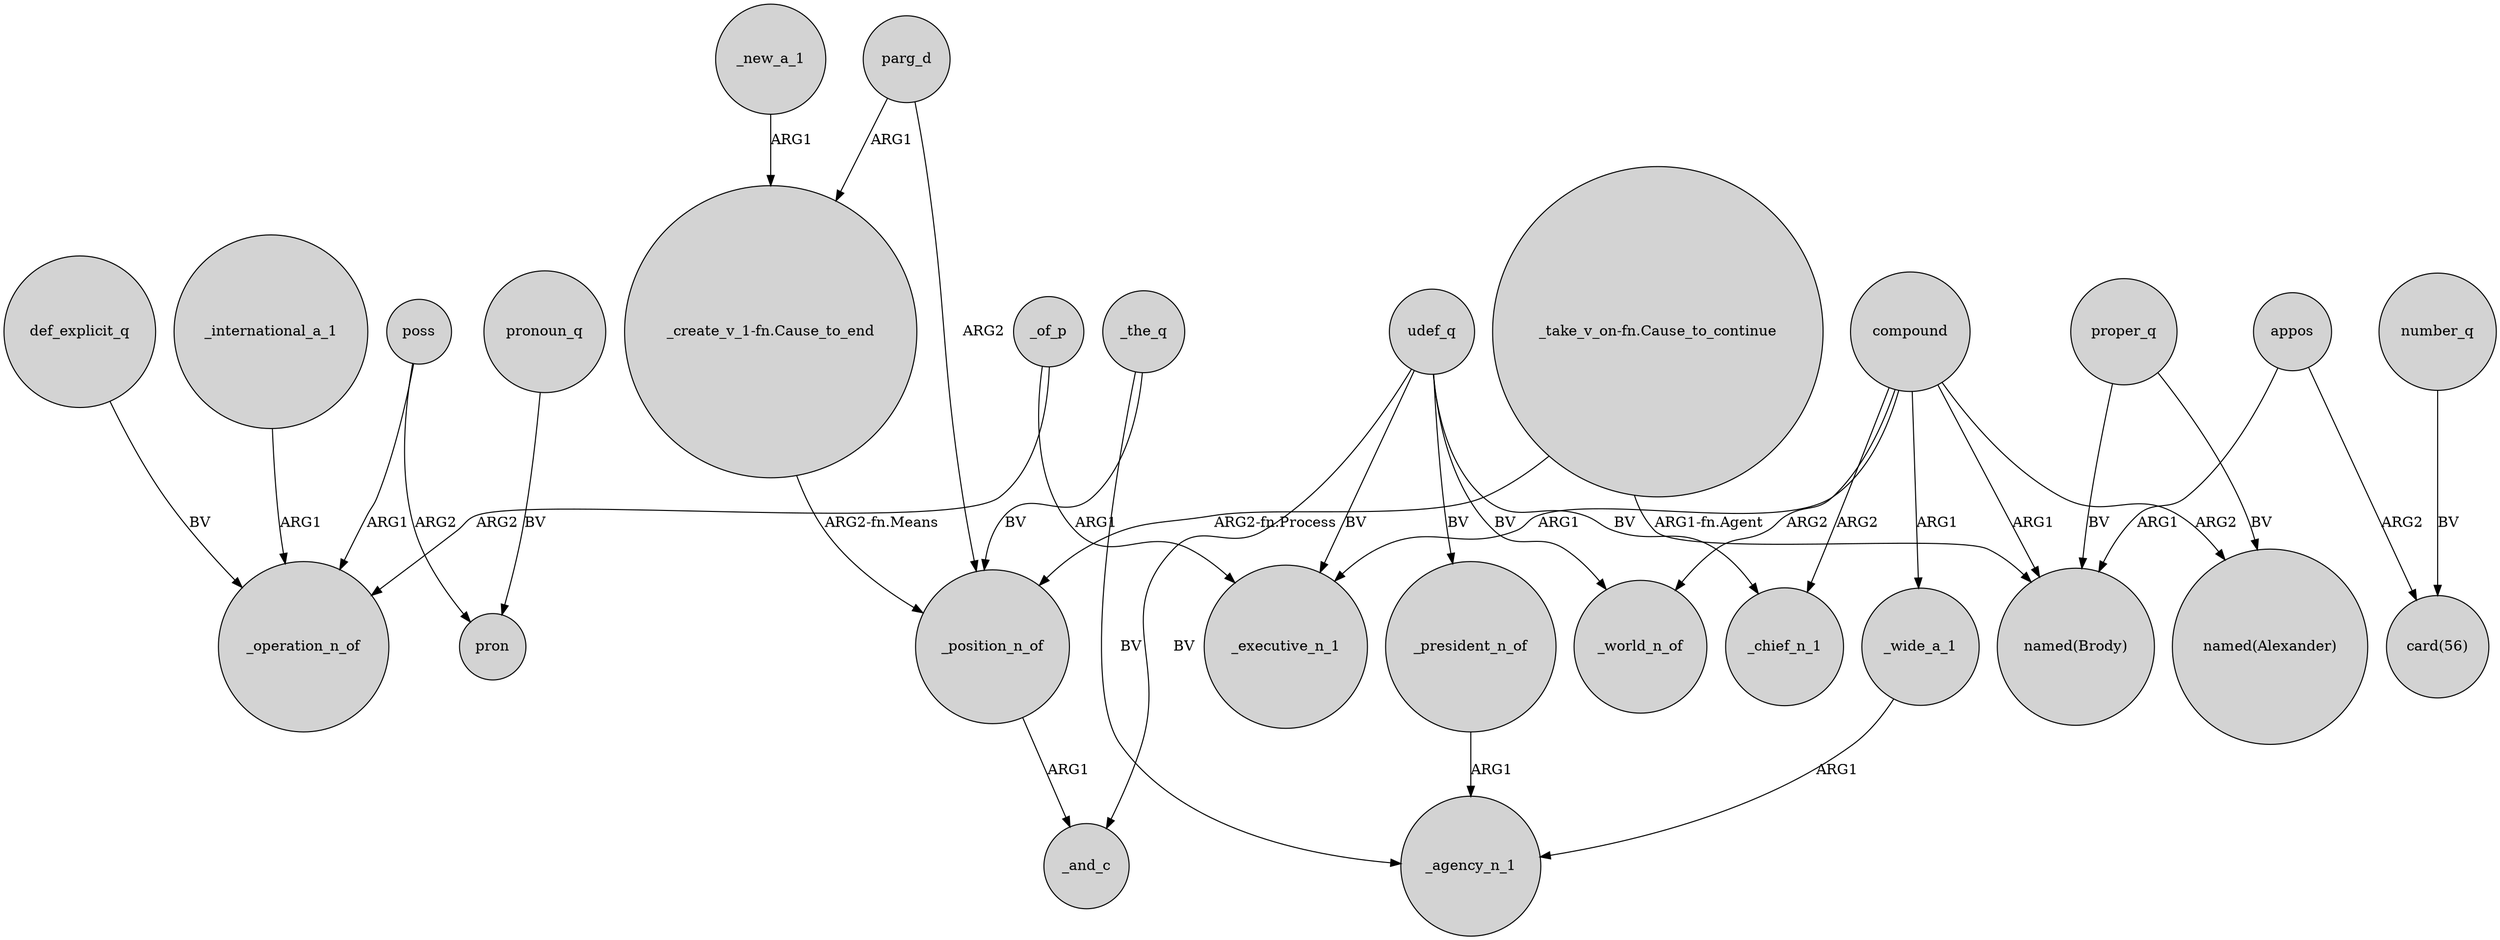 digraph {
	node [shape=circle style=filled]
	parg_d -> "_create_v_1-fn.Cause_to_end" [label=ARG1]
	appos -> "card(56)" [label=ARG2]
	_of_p -> _executive_n_1 [label=ARG1]
	parg_d -> _position_n_of [label=ARG2]
	compound -> _chief_n_1 [label=ARG2]
	_the_q -> _position_n_of [label=BV]
	_new_a_1 -> "_create_v_1-fn.Cause_to_end" [label=ARG1]
	number_q -> "card(56)" [label=BV]
	udef_q -> _world_n_of [label=BV]
	_position_n_of -> _and_c [label=ARG1]
	compound -> _wide_a_1 [label=ARG1]
	udef_q -> _chief_n_1 [label=BV]
	poss -> _operation_n_of [label=ARG1]
	_the_q -> _agency_n_1 [label=BV]
	proper_q -> "named(Alexander)" [label=BV]
	"_take_v_on-fn.Cause_to_continue" -> "named(Brody)" [label="ARG1-fn.Agent"]
	_of_p -> _operation_n_of [label=ARG2]
	udef_q -> _and_c [label=BV]
	_wide_a_1 -> _agency_n_1 [label=ARG1]
	pronoun_q -> pron [label=BV]
	udef_q -> _executive_n_1 [label=BV]
	poss -> pron [label=ARG2]
	compound -> "named(Alexander)" [label=ARG2]
	_president_n_of -> _agency_n_1 [label=ARG1]
	compound -> _executive_n_1 [label=ARG1]
	appos -> "named(Brody)" [label=ARG1]
	compound -> "named(Brody)" [label=ARG1]
	def_explicit_q -> _operation_n_of [label=BV]
	compound -> _world_n_of [label=ARG2]
	"_create_v_1-fn.Cause_to_end" -> _position_n_of [label="ARG2-fn.Means"]
	proper_q -> "named(Brody)" [label=BV]
	udef_q -> _president_n_of [label=BV]
	"_take_v_on-fn.Cause_to_continue" -> _position_n_of [label="ARG2-fn.Process"]
	_international_a_1 -> _operation_n_of [label=ARG1]
}
